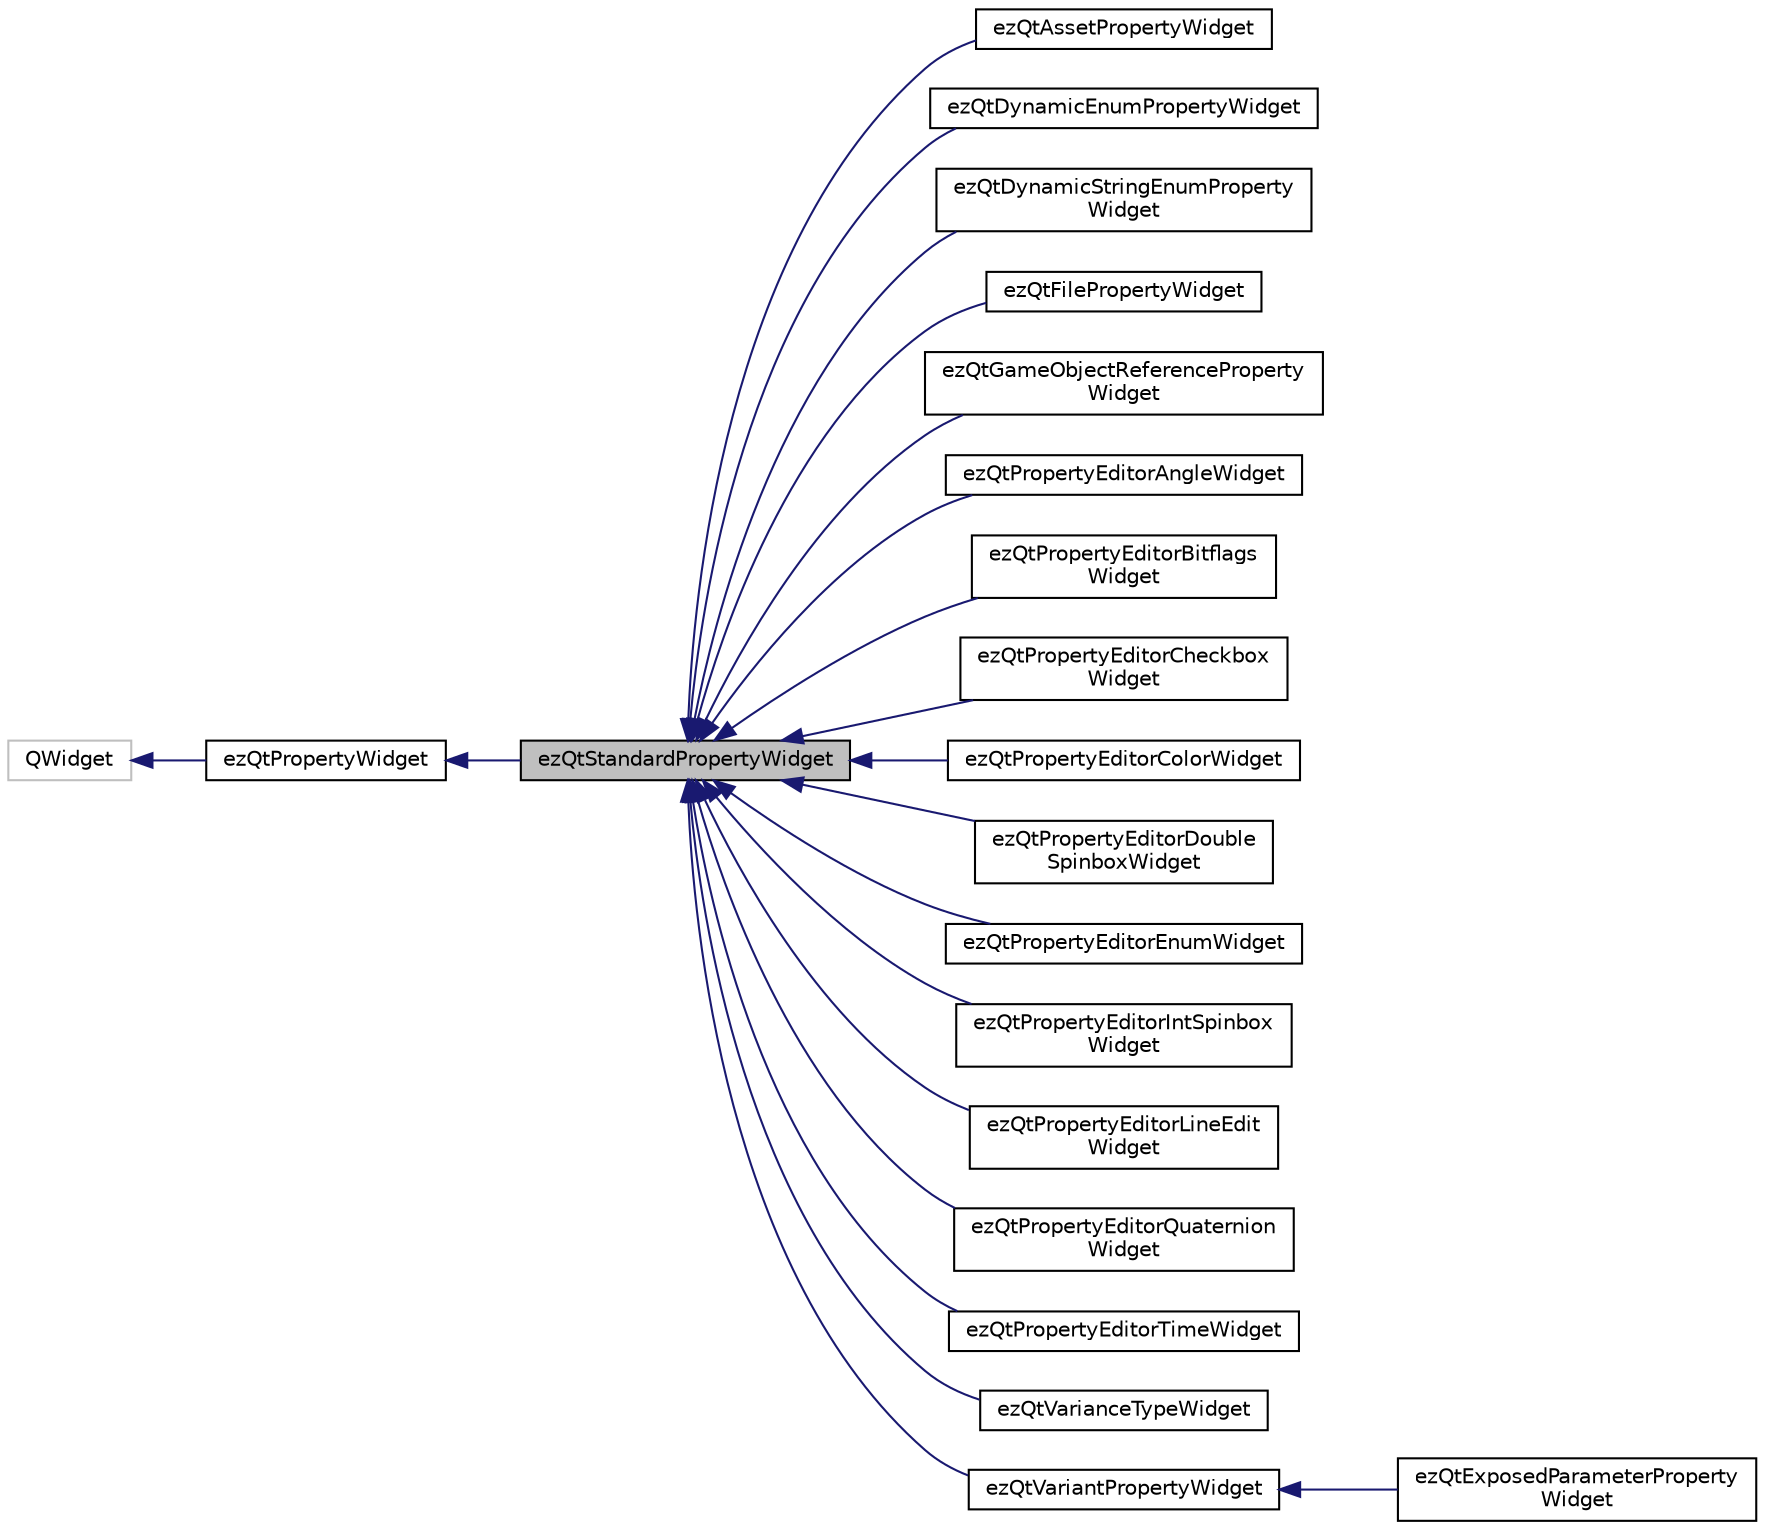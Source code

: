 digraph "ezQtStandardPropertyWidget"
{
 // LATEX_PDF_SIZE
  edge [fontname="Helvetica",fontsize="10",labelfontname="Helvetica",labelfontsize="10"];
  node [fontname="Helvetica",fontsize="10",shape=record];
  rankdir="LR";
  Node1 [label="ezQtStandardPropertyWidget",height=0.2,width=0.4,color="black", fillcolor="grey75", style="filled", fontcolor="black",tooltip="Base class for most 'simple' property type widgets. Implements some of the standard functionality."];
  Node2 -> Node1 [dir="back",color="midnightblue",fontsize="10",style="solid",fontname="Helvetica"];
  Node2 [label="ezQtPropertyWidget",height=0.2,width=0.4,color="black", fillcolor="white", style="filled",URL="$d2/d70/classez_qt_property_widget.htm",tooltip="Base class for all property widgets."];
  Node3 -> Node2 [dir="back",color="midnightblue",fontsize="10",style="solid",fontname="Helvetica"];
  Node3 [label="QWidget",height=0.2,width=0.4,color="grey75", fillcolor="white", style="filled",tooltip=" "];
  Node1 -> Node4 [dir="back",color="midnightblue",fontsize="10",style="solid",fontname="Helvetica"];
  Node4 [label="ezQtAssetPropertyWidget",height=0.2,width=0.4,color="black", fillcolor="white", style="filled",URL="$d2/d01/classez_qt_asset_property_widget.htm",tooltip="*** Asset Browser ***"];
  Node1 -> Node5 [dir="back",color="midnightblue",fontsize="10",style="solid",fontname="Helvetica"];
  Node5 [label="ezQtDynamicEnumPropertyWidget",height=0.2,width=0.4,color="black", fillcolor="white", style="filled",URL="$d5/d64/classez_qt_dynamic_enum_property_widget.htm",tooltip="*** Asset Browser ***"];
  Node1 -> Node6 [dir="back",color="midnightblue",fontsize="10",style="solid",fontname="Helvetica"];
  Node6 [label="ezQtDynamicStringEnumProperty\lWidget",height=0.2,width=0.4,color="black", fillcolor="white", style="filled",URL="$dc/d03/classez_qt_dynamic_string_enum_property_widget.htm",tooltip=" "];
  Node1 -> Node7 [dir="back",color="midnightblue",fontsize="10",style="solid",fontname="Helvetica"];
  Node7 [label="ezQtFilePropertyWidget",height=0.2,width=0.4,color="black", fillcolor="white", style="filled",URL="$d6/de9/classez_qt_file_property_widget.htm",tooltip=" "];
  Node1 -> Node8 [dir="back",color="midnightblue",fontsize="10",style="solid",fontname="Helvetica"];
  Node8 [label="ezQtGameObjectReferenceProperty\lWidget",height=0.2,width=0.4,color="black", fillcolor="white", style="filled",URL="$d3/d47/classez_qt_game_object_reference_property_widget.htm",tooltip=" "];
  Node1 -> Node9 [dir="back",color="midnightblue",fontsize="10",style="solid",fontname="Helvetica"];
  Node9 [label="ezQtPropertyEditorAngleWidget",height=0.2,width=0.4,color="black", fillcolor="white", style="filled",URL="$df/d65/classez_qt_property_editor_angle_widget.htm",tooltip="*** ANGLE SPINBOX ***"];
  Node1 -> Node10 [dir="back",color="midnightblue",fontsize="10",style="solid",fontname="Helvetica"];
  Node10 [label="ezQtPropertyEditorBitflags\lWidget",height=0.2,width=0.4,color="black", fillcolor="white", style="filled",URL="$db/d28/classez_qt_property_editor_bitflags_widget.htm",tooltip="*** BITFLAGS COMBOBOX ***"];
  Node1 -> Node11 [dir="back",color="midnightblue",fontsize="10",style="solid",fontname="Helvetica"];
  Node11 [label="ezQtPropertyEditorCheckbox\lWidget",height=0.2,width=0.4,color="black", fillcolor="white", style="filled",URL="$de/d31/classez_qt_property_editor_checkbox_widget.htm",tooltip="*** CHECKBOX ***"];
  Node1 -> Node12 [dir="back",color="midnightblue",fontsize="10",style="solid",fontname="Helvetica"];
  Node12 [label="ezQtPropertyEditorColorWidget",height=0.2,width=0.4,color="black", fillcolor="white", style="filled",URL="$da/dea/classez_qt_property_editor_color_widget.htm",tooltip=" "];
  Node1 -> Node13 [dir="back",color="midnightblue",fontsize="10",style="solid",fontname="Helvetica"];
  Node13 [label="ezQtPropertyEditorDouble\lSpinboxWidget",height=0.2,width=0.4,color="black", fillcolor="white", style="filled",URL="$d7/d20/classez_qt_property_editor_double_spinbox_widget.htm",tooltip="*** DOUBLE SPINBOX ***"];
  Node1 -> Node14 [dir="back",color="midnightblue",fontsize="10",style="solid",fontname="Helvetica"];
  Node14 [label="ezQtPropertyEditorEnumWidget",height=0.2,width=0.4,color="black", fillcolor="white", style="filled",URL="$d7/d3d/classez_qt_property_editor_enum_widget.htm",tooltip="*** ENUM COMBOBOX ***"];
  Node1 -> Node15 [dir="back",color="midnightblue",fontsize="10",style="solid",fontname="Helvetica"];
  Node15 [label="ezQtPropertyEditorIntSpinbox\lWidget",height=0.2,width=0.4,color="black", fillcolor="white", style="filled",URL="$de/d4c/classez_qt_property_editor_int_spinbox_widget.htm",tooltip="*** INT SPINBOX ***"];
  Node1 -> Node16 [dir="back",color="midnightblue",fontsize="10",style="solid",fontname="Helvetica"];
  Node16 [label="ezQtPropertyEditorLineEdit\lWidget",height=0.2,width=0.4,color="black", fillcolor="white", style="filled",URL="$d0/d39/classez_qt_property_editor_line_edit_widget.htm",tooltip="*** LINEEDIT ***"];
  Node1 -> Node17 [dir="back",color="midnightblue",fontsize="10",style="solid",fontname="Helvetica"];
  Node17 [label="ezQtPropertyEditorQuaternion\lWidget",height=0.2,width=0.4,color="black", fillcolor="white", style="filled",URL="$da/d9f/classez_qt_property_editor_quaternion_widget.htm",tooltip="*** QUATERNION ***"];
  Node1 -> Node18 [dir="back",color="midnightblue",fontsize="10",style="solid",fontname="Helvetica"];
  Node18 [label="ezQtPropertyEditorTimeWidget",height=0.2,width=0.4,color="black", fillcolor="white", style="filled",URL="$d9/d2a/classez_qt_property_editor_time_widget.htm",tooltip="*** TIME SPINBOX ***"];
  Node1 -> Node19 [dir="back",color="midnightblue",fontsize="10",style="solid",fontname="Helvetica"];
  Node19 [label="ezQtVarianceTypeWidget",height=0.2,width=0.4,color="black", fillcolor="white", style="filled",URL="$d4/d91/classez_qt_variance_type_widget.htm",tooltip=" "];
  Node1 -> Node20 [dir="back",color="midnightblue",fontsize="10",style="solid",fontname="Helvetica"];
  Node20 [label="ezQtVariantPropertyWidget",height=0.2,width=0.4,color="black", fillcolor="white", style="filled",URL="$d5/d33/classez_qt_variant_property_widget.htm",tooltip=" "];
  Node20 -> Node21 [dir="back",color="midnightblue",fontsize="10",style="solid",fontname="Helvetica"];
  Node21 [label="ezQtExposedParameterProperty\lWidget",height=0.2,width=0.4,color="black", fillcolor="white", style="filled",URL="$dc/db3/classez_qt_exposed_parameter_property_widget.htm",tooltip=" "];
}
